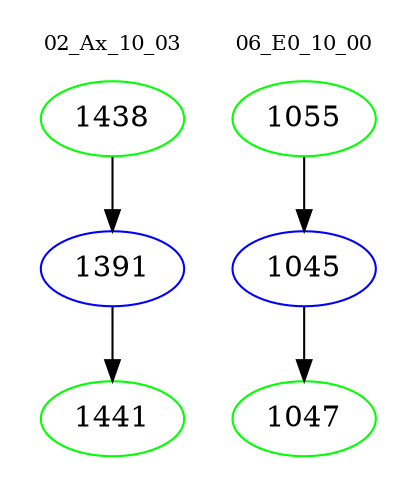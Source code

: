 digraph{
subgraph cluster_0 {
color = white
label = "02_Ax_10_03";
fontsize=10;
T0_1438 [label="1438", color="green"]
T0_1438 -> T0_1391 [color="black"]
T0_1391 [label="1391", color="blue"]
T0_1391 -> T0_1441 [color="black"]
T0_1441 [label="1441", color="green"]
}
subgraph cluster_1 {
color = white
label = "06_E0_10_00";
fontsize=10;
T1_1055 [label="1055", color="green"]
T1_1055 -> T1_1045 [color="black"]
T1_1045 [label="1045", color="blue"]
T1_1045 -> T1_1047 [color="black"]
T1_1047 [label="1047", color="green"]
}
}

